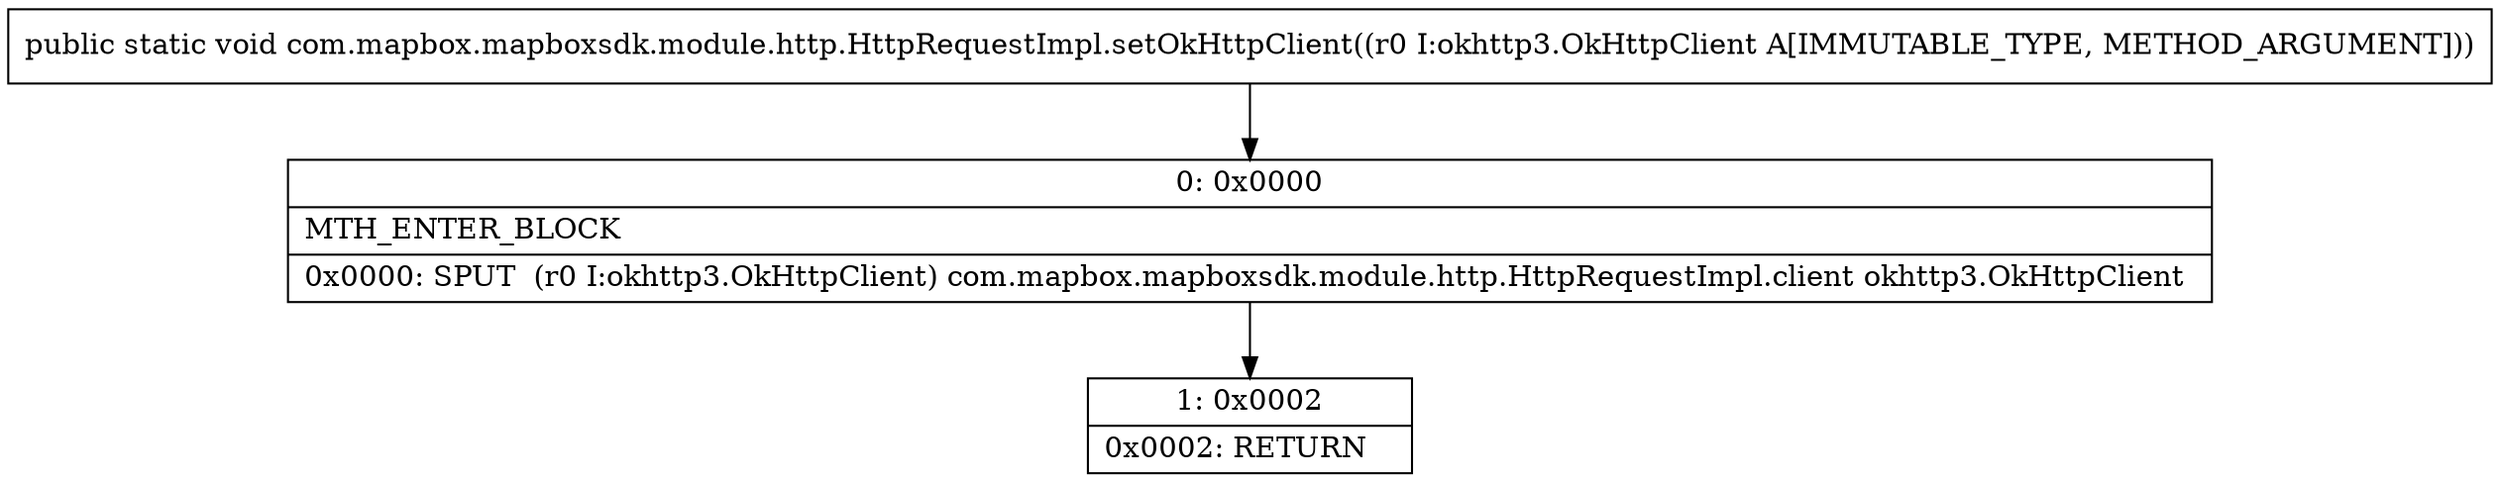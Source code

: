 digraph "CFG forcom.mapbox.mapboxsdk.module.http.HttpRequestImpl.setOkHttpClient(Lokhttp3\/OkHttpClient;)V" {
Node_0 [shape=record,label="{0\:\ 0x0000|MTH_ENTER_BLOCK\l|0x0000: SPUT  (r0 I:okhttp3.OkHttpClient) com.mapbox.mapboxsdk.module.http.HttpRequestImpl.client okhttp3.OkHttpClient \l}"];
Node_1 [shape=record,label="{1\:\ 0x0002|0x0002: RETURN   \l}"];
MethodNode[shape=record,label="{public static void com.mapbox.mapboxsdk.module.http.HttpRequestImpl.setOkHttpClient((r0 I:okhttp3.OkHttpClient A[IMMUTABLE_TYPE, METHOD_ARGUMENT])) }"];
MethodNode -> Node_0;
Node_0 -> Node_1;
}

